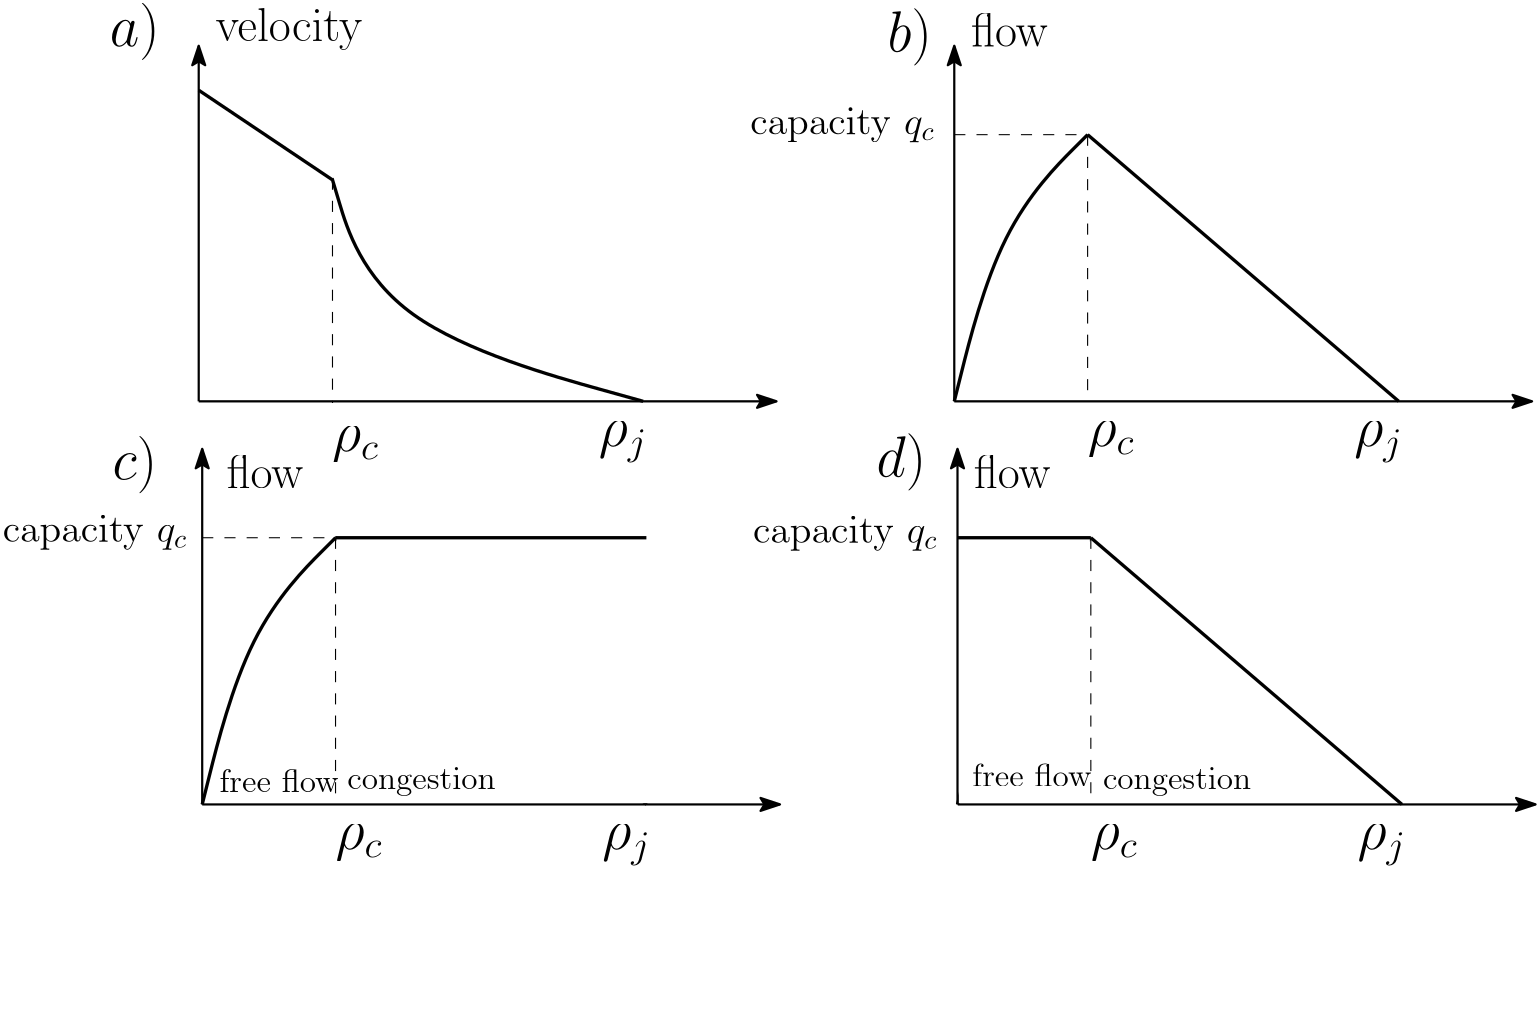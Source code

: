 <?xml version="1.0"?>
<!DOCTYPE ipe SYSTEM "ipe.dtd">
<ipe version="70010" creator="Ipe 7.0.10">
<info created="D:20120324191558" modified="D:20120718000317"/>
<ipestyle name="basic">
<symbol name="arrow/arc(spx)">
<path stroke="sym-stroke" fill="sym-stroke" pen="sym-pen">
0 0 m
-1 0.333 l
-1 -0.333 l
h
</path>
</symbol>
<symbol name="arrow/farc(spx)">
<path stroke="sym-stroke" fill="white" pen="sym-pen">
0 0 m
-1 0.333 l
-1 -0.333 l
h
</path>
</symbol>
<symbol name="mark/circle(sx)" transformations="translations">
<path fill="sym-stroke">
0.6 0 0 0.6 0 0 e
0.4 0 0 0.4 0 0 e
</path>
</symbol>
<symbol name="mark/disk(sx)" transformations="translations">
<path fill="sym-stroke">
0.6 0 0 0.6 0 0 e
</path>
</symbol>
<symbol name="mark/fdisk(sfx)" transformations="translations">
<group>
<path fill="sym-stroke" fillrule="eofill">
0.6 0 0 0.6 0 0 e
0.4 0 0 0.4 0 0 e
</path>
<path fill="sym-fill">
0.4 0 0 0.4 0 0 e
</path>
</group>
</symbol>
<symbol name="mark/box(sx)" transformations="translations">
<path fill="sym-stroke" fillrule="eofill">
-0.6 -0.6 m
0.6 -0.6 l
0.6 0.6 l
-0.6 0.6 l
h
-0.4 -0.4 m
0.4 -0.4 l
0.4 0.4 l
-0.4 0.4 l
h
</path>
</symbol>
<symbol name="mark/square(sx)" transformations="translations">
<path fill="sym-stroke">
-0.6 -0.6 m
0.6 -0.6 l
0.6 0.6 l
-0.6 0.6 l
h
</path>
</symbol>
<symbol name="mark/fsquare(sfx)" transformations="translations">
<group>
<path fill="sym-stroke" fillrule="eofill">
-0.6 -0.6 m
0.6 -0.6 l
0.6 0.6 l
-0.6 0.6 l
h
-0.4 -0.4 m
0.4 -0.4 l
0.4 0.4 l
-0.4 0.4 l
h
</path>
<path fill="sym-fill">
-0.4 -0.4 m
0.4 -0.4 l
0.4 0.4 l
-0.4 0.4 l
h
</path>
</group>
</symbol>
<symbol name="mark/cross(sx)" transformations="translations">
<group>
<path fill="sym-stroke">
-0.43 -0.57 m
0.57 0.43 l
0.43 0.57 l
-0.57 -0.43 l
h
</path>
<path fill="sym-stroke">
-0.43 0.57 m
0.57 -0.43 l
0.43 -0.57 l
-0.57 0.43 l
h
</path>
</group>
</symbol>
<symbol name="arrow/fnormal(spx)">
<path stroke="sym-stroke" fill="white" pen="sym-pen">
0 0 m
-1 0.333 l
-1 -0.333 l
h
</path>
</symbol>
<symbol name="arrow/pointed(spx)">
<path stroke="sym-stroke" fill="sym-stroke" pen="sym-pen">
0 0 m
-1 0.333 l
-0.8 0 l
-1 -0.333 l
h
</path>
</symbol>
<symbol name="arrow/fpointed(spx)">
<path stroke="sym-stroke" fill="white" pen="sym-pen">
0 0 m
-1 0.333 l
-0.8 0 l
-1 -0.333 l
h
</path>
</symbol>
<symbol name="arrow/linear(spx)">
<path stroke="sym-stroke" pen="sym-pen">
-1 0.333 m
0 0 l
-1 -0.333 l
</path>
</symbol>
<symbol name="arrow/fdouble(spx)">
<path stroke="sym-stroke" fill="white" pen="sym-pen">
0 0 m
-1 0.333 l
-1 -0.333 l
h
-1 0 m
-2 0.333 l
-2 -0.333 l
h
</path>
</symbol>
<symbol name="arrow/double(spx)">
<path stroke="sym-stroke" fill="sym-stroke" pen="sym-pen">
0 0 m
-1 0.333 l
-1 -0.333 l
h
-1 0 m
-2 0.333 l
-2 -0.333 l
h
</path>
</symbol>
<pen name="heavier" value="0.8"/>
<pen name="fat" value="1.2"/>
<pen name="ultrafat" value="2"/>
<symbolsize name="large" value="5"/>
<symbolsize name="small" value="2"/>
<symbolsize name="tiny" value="1.1"/>
<arrowsize name="large" value="10"/>
<arrowsize name="small" value="5"/>
<arrowsize name="tiny" value="3"/>
<color name="red" value="1 0 0"/>
<color name="green" value="0 1 0"/>
<color name="blue" value="0 0 1"/>
<color name="yellow" value="1 1 0"/>
<color name="orange" value="1 0.647 0"/>
<color name="gold" value="1 0.843 0"/>
<color name="purple" value="0.627 0.125 0.941"/>
<color name="gray" value="0.745"/>
<color name="brown" value="0.647 0.165 0.165"/>
<color name="navy" value="0 0 0.502"/>
<color name="pink" value="1 0.753 0.796"/>
<color name="seagreen" value="0.18 0.545 0.341"/>
<color name="turquoise" value="0.251 0.878 0.816"/>
<color name="violet" value="0.933 0.51 0.933"/>
<color name="darkblue" value="0 0 0.545"/>
<color name="darkcyan" value="0 0.545 0.545"/>
<color name="darkgray" value="0.663"/>
<color name="darkgreen" value="0 0.392 0"/>
<color name="darkmagenta" value="0.545 0 0.545"/>
<color name="darkorange" value="1 0.549 0"/>
<color name="darkred" value="0.545 0 0"/>
<color name="lightblue" value="0.678 0.847 0.902"/>
<color name="lightcyan" value="0.878 1 1"/>
<color name="lightgray" value="0.827"/>
<color name="lightgreen" value="0.565 0.933 0.565"/>
<color name="lightyellow" value="1 1 0.878"/>
<dashstyle name="dashed" value="[4] 0"/>
<dashstyle name="dotted" value="[1 3] 0"/>
<dashstyle name="dash dotted" value="[4 2 1 2] 0"/>
<dashstyle name="dash dot dotted" value="[4 2 1 2 1 2] 0"/>
<textsize name="large" value="\large"/>
<textsize name="Large" value="\Large"/>
<textsize name="LARGE" value="\LARGE"/>
<textsize name="huge" value="\huge"/>
<textsize name="Huge" value="\Huge"/>
<textsize name="small" value="\small"/>
<textsize name="footnote" value="\footnotesize"/>
<textsize name="tiny" value="\tiny"/>
<textstyle name="center" begin="\begin{center}" end="\end{center}"/>
<textstyle name="itemize" begin="\begin{itemize}" end="\end{itemize}"/>
<textstyle name="item" begin="\begin{itemize}\item{}" end="\end{itemize}"/>
<gridsize name="4 pts" value="4"/>
<gridsize name="8 pts (~3 mm)" value="8"/>
<gridsize name="16 pts (~6 mm)" value="16"/>
<gridsize name="32 pts (~12 mm)" value="32"/>
<gridsize name="10 pts (~3.5 mm)" value="10"/>
<gridsize name="20 pts (~7 mm)" value="20"/>
<gridsize name="14 pts (~5 mm)" value="14"/>
<gridsize name="28 pts (~10 mm)" value="28"/>
<gridsize name="56 pts (~20 mm)" value="56"/>
<anglesize name="90 deg" value="90"/>
<anglesize name="60 deg" value="60"/>
<anglesize name="45 deg" value="45"/>
<anglesize name="30 deg" value="30"/>
<anglesize name="22.5 deg" value="22.5"/>
<tiling name="falling" angle="-60" step="4" width="1"/>
<tiling name="rising" angle="30" step="4" width="1"/>
</ipestyle>
<page>
<layer name="alpha"/>
<view layers="alpha" active="alpha"/>
<path layer="alpha" matrix="1 0 0 1 16 128" stroke="black" pen="heavier" arrow="pointed/normal">
64 256 m
64 384 l
</path>
<path matrix="1 0 0 1 288 128" stroke="black" pen="heavier" arrow="pointed/normal">
64 256 m
64 384 l
</path>
<path matrix="1 0 0 1 16 128" stroke="black" pen="heavier" arrow="pointed/normal">
64 256 m
272 256 l
</path>
<path matrix="1 0 0 1 288 128" stroke="black" pen="heavier" arrow="pointed/normal">
64 256 m
272 256 l
</path>
<path matrix="1.00004 0 0 0.836455 15.9908 196.634" stroke="black" pen="fat">
112 320 m
128 256
224 224 s
</path>
<path matrix="0.299823 0 0 0.335068 60.8113 329.806" stroke="black" pen="fat">
64 496 m
224 400 l
224 400 l
</path>
<path matrix="1 0 0 1 16 336" stroke="black" pen="fat">
336 48 m
352 112
384 144 s
</path>
<path matrix="1 0 0 1 16 336" stroke="black" pen="fat">
384 144 m
496 48 l
496 48 l
</path>
<text matrix="1 0 0 1 0 320" transformations="translations" pos="48 192" stroke="black" type="label" width="17.938" height="15.477" depth="5.15" valign="baseline" size="huge">$a)$</text>
<path matrix="0.6 0 0 1 150.4 128" stroke="black" dash="dashed">
336 352 m
416 352 l
416 256 l
</path>
<text matrix="1 0 0 1 -16 -16" transformations="translations" pos="416 384" stroke="black" type="label" width="16.979" height="8.894" depth="4.02" valign="baseline" size="huge">$\rho_{c}$</text>
<path matrix="1 0 0 1 -3.90203 335.566" stroke="black" dash="dashed">
132.059 128.611 m
132.059 47.8417 l
</path>
<text matrix="1 0 0 1 -288.052 -17.814" transformations="translations" pos="416 384" stroke="black" type="label" width="16.979" height="8.894" depth="4.02" valign="baseline" size="huge">$\rho_{c}$</text>
<text matrix="1 0 0 1 80 -16" transformations="translations" pos="416 384" stroke="black" type="label" width="17.552" height="8.895" depth="5.89" valign="baseline" size="huge">$\rho_{j}$</text>
<text matrix="1 0 0 1 -192 -16" transformations="translations" pos="416 384" stroke="black" type="label" width="17.552" height="8.895" depth="5.89" valign="baseline" size="huge">$\rho_{j}$</text>
<path matrix="1 0 0 1 17.16 190.89" stroke="black" pen="fat">
336 48 m
352 112
384 144 s
</path>
<path matrix="1 0 0 1 17.16 190.89" stroke="black" pen="fat">
384 144 m
496 48 l
496 48 l
</path>
<text matrix="1 0 0 1 -14.84 -161.11" transformations="translations" pos="416 384" stroke="black" type="label" width="16.979" height="8.894" depth="4.02" valign="baseline" size="huge">$\rho_{c}$</text>
<text matrix="1 0 0 1 81.16 -161.11" transformations="translations" pos="416 384" stroke="black" type="label" width="17.552" height="8.895" depth="5.89" valign="baseline" size="huge">$\rho_{j}$</text>
<path matrix="1 0 0 1 17.2536 -17.11" stroke="black" pen="heavier" arrow="pointed/normal">
64 256 m
64 384 l
</path>
<path matrix="1 0 0 1 -254.746 190.89" stroke="black" pen="fat">
336 48 m
352 112
384 144 s
</path>
<path matrix="1 0 0 1 -254.746 190.89" stroke="black" pen="fat">
384 144 m
496 48 l
496 48 l
</path>
<text matrix="1 0 0 1 -286.746 -161.11" transformations="translations" pos="416 384" stroke="black" type="label" width="16.979" height="8.894" depth="4.02" valign="baseline" size="huge">$\rho_{c}$</text>
<text matrix="1 0 0 1 -190.746 -161.11" transformations="translations" pos="416 384" stroke="black" type="label" width="17.552" height="8.895" depth="5.89" valign="baseline" size="huge">$\rho_{j}$</text>
<path matrix="1 0 0 1 -9.3511 -480.926" fill="white">
160 784 m
160 752 l
192 752 l
192 784 l
h
</path>
<path matrix="1 0 0 1 61.655 -512.714" fill="white">
160 784 m
160 752 l
192 752 l
192 784 l
h
</path>
<path matrix="1 0 0 1 30.4837 -497.749" fill="white">
160 784 m
160 752 l
192 752 l
192 784 l
h
</path>
<path matrix="1 0 0 1 5.89134 -478.67" fill="white">
160 784 m
160 752 l
192 752 l
192 784 l
h
</path>
<path matrix="1 0 0 1 -17.9548 -455.593" fill="white">
160 784 m
160 752 l
192 752 l
192 784 l
h
</path>
<path matrix="1 0 0 1 -30.4256 -433.11" fill="white">
160 784 m
160 752 l
192 752 l
192 784 l
h
</path>
<path matrix="1 0 0 1 -30.4256 -593.11" fill="white">
160 784 m
160 752 l
192 752 l
192 784 l
h
</path>
<path matrix="1 0 0 1 1.16 -145.11" stroke="black" fill="white" pen="fat">
128 480 m
240 480 l
</path>
<path matrix="1 0 0 1 193.557 -512.675" fill="white">
160 784 m
160 752 l
192 752 l
192 784 l
h
</path>
<path matrix="1 0 0 1 208.814 -432.828" fill="white">
160 784 m
160 752 l
192 752 l
192 784 l
h
</path>
<path matrix="1 0 0 1 197.417 -485.677" fill="white">
160 784 m
160 752 l
192 752 l
192 784 l
h
</path>
<path matrix="1 0 0 1 202.669 -457.316" fill="white">
160 784 m
160 752 l
192 752 l
192 784 l
h
</path>
<path matrix="1 0 0 1 1.16 -145.11" stroke="black" fill="white" pen="fat">
352 480 m
400 480 l
</path>
<path matrix="0.6 0 0 1 -120.346 -17.11" stroke="black" dash="dashed">
336 352 m
416 352 l
416 256 l
</path>
<path matrix="1 0 0 1 17.2536 -17.11" stroke="black" pen="heavier" arrow="pointed/normal">
64 256 m
272 256 l
</path>
<path matrix="1 0 0 1 289.254 -17.11" stroke="black" pen="heavier" arrow="pointed/normal">
64 256 m
272 256 l
</path>
<path matrix="1 0 0 1 1.16 30.89" stroke="black" dash="dashed">
400 304 m
400 208 l
</path>
<path matrix="1 0 0 1 289.16 -17.11" stroke="black" pen="heavier" arrow="pointed/normal">
64 256 m
64 384 l
</path>
<text matrix="1 0 0 1 280 318" transformations="translations" pos="48 192" stroke="black" type="label" width="15.919" height="15.477" depth="5.15" valign="baseline" size="huge">$b)$</text>
<text matrix="1 0 0 1 276 165" transformations="translations" pos="48 192" stroke="black" type="label" width="17.83" height="15.477" depth="5.15" valign="baseline" size="huge">$d)$</text>
<text matrix="1 0 0 1 1 164" transformations="translations" pos="48 192" stroke="black" type="label" width="16.025" height="15.477" depth="5.15" valign="baseline" size="huge">$c)$</text>
<text matrix="1 0 0 1 -278.539 -162.536" transformations="translations" pos="288 496" stroke="black" type="label" width="66.446" height="9.521" depth="2.79" valign="baseline" size="Large">capacity $q_{c}$</text>
<text matrix="1 0 0 1 -8.47293 -162.897" transformations="translations" pos="288 496" stroke="black" type="label" width="66.446" height="9.521" depth="2.79" valign="baseline" size="Large">capacity $q_{c}$</text>
<text matrix="1 0 0 1 -9.53915 -170.62" transformations="translations" pos="368 416" stroke="black" type="label" width="42.922" height="8.302" depth="0" valign="baseline" size="large">free flow</text>
<text matrix="1 0 0 1 -280.539 -172.62" transformations="translations" pos="368 416" stroke="black" type="label" width="42.922" height="8.302" depth="0" valign="baseline" size="large">free flow</text>
<text matrix="1 0 0 1 -234.494 -171.537" transformations="translations" pos="368 416" stroke="black" type="label" width="53.392" height="7.939" depth="2.32" valign="baseline" size="large">congestion</text>
<text matrix="1 0 0 1 37.5058 -171.537" transformations="translations" pos="368 416" stroke="black" type="label" width="53.392" height="7.939" depth="2.32" valign="baseline" size="large">congestion</text>
<text matrix="1 0 0 1 -9.47278 -15.8968" transformations="translations" pos="288 496" stroke="black" type="label" width="66.446" height="9.521" depth="2.79" valign="baseline" size="Large">capacity $q_{c}$</text>
<text matrix="1 0 0 1 -9.90967 335.716" transformations="translations" pos="368 176" stroke="black" type="label" width="27.534" height="11.955" depth="0" valign="baseline" size="LARGE">flow</text>
<text matrix="1 0 0 1 -8.90967 176.716" transformations="translations" pos="368 176" stroke="black" type="label" width="27.534" height="11.955" depth="0" valign="baseline" size="LARGE">flow</text>
<text matrix="1 0 0 1 -277.91 176.716" transformations="translations" pos="368 176" stroke="black" type="label" width="27.534" height="11.955" depth="0" valign="baseline" size="LARGE">flow</text>
<text matrix="1 0 0 1 -281.91 337.716" transformations="translations" pos="368 176" stroke="black" type="label" width="52.819" height="11.954" depth="3.35" valign="baseline" size="LARGE">velocity</text>
</page>
</ipe>
